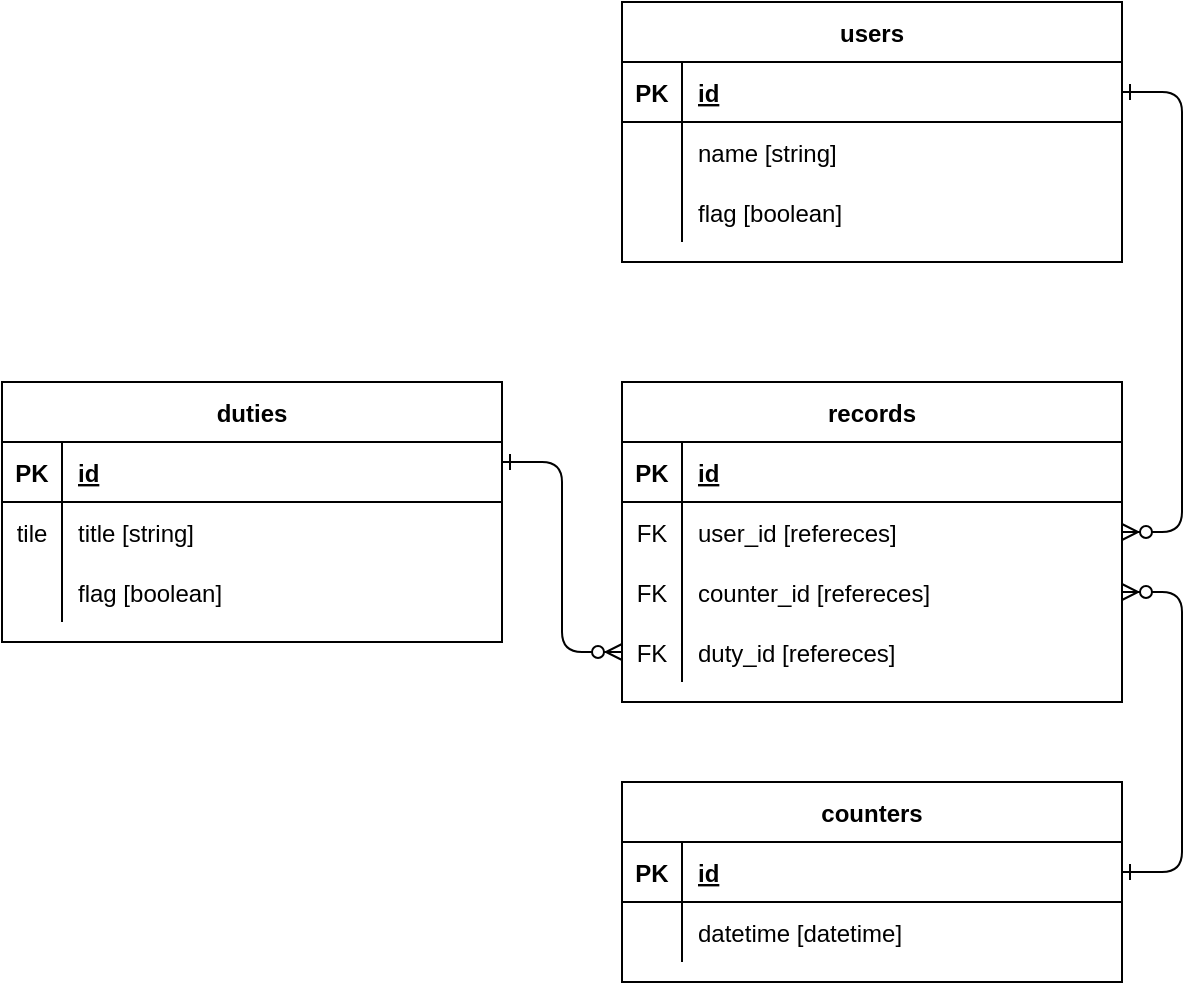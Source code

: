<mxfile version="13.1.3">
    <diagram id="R2lEEEUBdFMjLlhIrx00" name="Page-1">
        <mxGraphModel dx="688" dy="654" grid="1" gridSize="10" guides="1" tooltips="1" connect="1" arrows="1" fold="1" page="1" pageScale="1" pageWidth="850" pageHeight="1100" math="0" shadow="0" extFonts="Permanent Marker^https://fonts.googleapis.com/css?family=Permanent+Marker">
            <root>
                <mxCell id="0"/>
                <mxCell id="1" parent="0"/>
                <mxCell id="C-vyLk0tnHw3VtMMgP7b-1" value="" style="edgeStyle=entityRelationEdgeStyle;endArrow=ERzeroToMany;startArrow=ERone;endFill=1;startFill=0;" parent="1" source="C-vyLk0tnHw3VtMMgP7b-24" target="rLE9OivE_w1YcVTI66aP-15" edge="1">
                    <mxGeometry width="100" height="100" relative="1" as="geometry">
                        <mxPoint x="340" y="720" as="sourcePoint"/>
                        <mxPoint x="440" y="620" as="targetPoint"/>
                    </mxGeometry>
                </mxCell>
                <mxCell id="C-vyLk0tnHw3VtMMgP7b-12" value="" style="edgeStyle=entityRelationEdgeStyle;endArrow=ERzeroToMany;startArrow=ERone;endFill=1;startFill=0;" parent="1" source="C-vyLk0tnHw3VtMMgP7b-3" target="C-vyLk0tnHw3VtMMgP7b-17" edge="1">
                    <mxGeometry width="100" height="100" relative="1" as="geometry">
                        <mxPoint x="400" y="180" as="sourcePoint"/>
                        <mxPoint x="460" y="205" as="targetPoint"/>
                    </mxGeometry>
                </mxCell>
                <mxCell id="rLE9OivE_w1YcVTI66aP-11" style="edgeStyle=orthogonalEdgeStyle;rounded=0;orthogonalLoop=1;jettySize=auto;html=1;exitX=0.75;exitY=0;exitDx=0;exitDy=0;entryX=0.752;entryY=0.077;entryDx=0;entryDy=0;entryPerimeter=0;" parent="1" source="C-vyLk0tnHw3VtMMgP7b-13" target="C-vyLk0tnHw3VtMMgP7b-13" edge="1">
                    <mxGeometry relative="1" as="geometry"/>
                </mxCell>
                <mxCell id="C-vyLk0tnHw3VtMMgP7b-13" value="records" style="shape=table;startSize=30;container=1;collapsible=1;childLayout=tableLayout;fixedRows=1;rowLines=0;fontStyle=1;align=center;resizeLast=1;" parent="1" vertex="1">
                    <mxGeometry x="470" y="310" width="250" height="160" as="geometry"/>
                </mxCell>
                <mxCell id="C-vyLk0tnHw3VtMMgP7b-14" value="" style="shape=partialRectangle;collapsible=0;dropTarget=0;pointerEvents=0;fillColor=none;points=[[0,0.5],[1,0.5]];portConstraint=eastwest;top=0;left=0;right=0;bottom=1;" parent="C-vyLk0tnHw3VtMMgP7b-13" vertex="1">
                    <mxGeometry y="30" width="250" height="30" as="geometry"/>
                </mxCell>
                <mxCell id="C-vyLk0tnHw3VtMMgP7b-15" value="PK" style="shape=partialRectangle;overflow=hidden;connectable=0;fillColor=none;top=0;left=0;bottom=0;right=0;fontStyle=1;" parent="C-vyLk0tnHw3VtMMgP7b-14" vertex="1">
                    <mxGeometry width="30" height="30" as="geometry"/>
                </mxCell>
                <mxCell id="C-vyLk0tnHw3VtMMgP7b-16" value="id" style="shape=partialRectangle;overflow=hidden;connectable=0;fillColor=none;top=0;left=0;bottom=0;right=0;align=left;spacingLeft=6;fontStyle=5;" parent="C-vyLk0tnHw3VtMMgP7b-14" vertex="1">
                    <mxGeometry x="30" width="220" height="30" as="geometry"/>
                </mxCell>
                <mxCell id="C-vyLk0tnHw3VtMMgP7b-17" value="" style="shape=partialRectangle;collapsible=0;dropTarget=0;pointerEvents=0;fillColor=none;points=[[0,0.5],[1,0.5]];portConstraint=eastwest;top=0;left=0;right=0;bottom=0;" parent="C-vyLk0tnHw3VtMMgP7b-13" vertex="1">
                    <mxGeometry y="60" width="250" height="30" as="geometry"/>
                </mxCell>
                <mxCell id="C-vyLk0tnHw3VtMMgP7b-18" value="FK" style="shape=partialRectangle;overflow=hidden;connectable=0;fillColor=none;top=0;left=0;bottom=0;right=0;" parent="C-vyLk0tnHw3VtMMgP7b-17" vertex="1">
                    <mxGeometry width="30" height="30" as="geometry"/>
                </mxCell>
                <mxCell id="C-vyLk0tnHw3VtMMgP7b-19" value="user_id [refereces]" style="shape=partialRectangle;overflow=hidden;connectable=0;fillColor=none;top=0;left=0;bottom=0;right=0;align=left;spacingLeft=6;" parent="C-vyLk0tnHw3VtMMgP7b-17" vertex="1">
                    <mxGeometry x="30" width="220" height="30" as="geometry"/>
                </mxCell>
                <mxCell id="rLE9OivE_w1YcVTI66aP-15" value="" style="shape=partialRectangle;collapsible=0;dropTarget=0;pointerEvents=0;fillColor=none;points=[[0,0.5],[1,0.5]];portConstraint=eastwest;top=0;left=0;right=0;bottom=0;" parent="C-vyLk0tnHw3VtMMgP7b-13" vertex="1">
                    <mxGeometry y="90" width="250" height="30" as="geometry"/>
                </mxCell>
                <mxCell id="rLE9OivE_w1YcVTI66aP-16" value="FK" style="shape=partialRectangle;overflow=hidden;connectable=0;fillColor=none;top=0;left=0;bottom=0;right=0;" parent="rLE9OivE_w1YcVTI66aP-15" vertex="1">
                    <mxGeometry width="30" height="30" as="geometry"/>
                </mxCell>
                <mxCell id="rLE9OivE_w1YcVTI66aP-17" value="counter_id [refereces]" style="shape=partialRectangle;overflow=hidden;connectable=0;fillColor=none;top=0;left=0;bottom=0;right=0;align=left;spacingLeft=6;" parent="rLE9OivE_w1YcVTI66aP-15" vertex="1">
                    <mxGeometry x="30" width="220" height="30" as="geometry"/>
                </mxCell>
                <mxCell id="C-vyLk0tnHw3VtMMgP7b-20" value="" style="shape=partialRectangle;collapsible=0;dropTarget=0;pointerEvents=0;fillColor=none;points=[[0,0.5],[1,0.5]];portConstraint=eastwest;top=0;left=0;right=0;bottom=0;" parent="C-vyLk0tnHw3VtMMgP7b-13" vertex="1">
                    <mxGeometry y="120" width="250" height="30" as="geometry"/>
                </mxCell>
                <mxCell id="C-vyLk0tnHw3VtMMgP7b-21" value="FK" style="shape=partialRectangle;overflow=hidden;connectable=0;fillColor=none;top=0;left=0;bottom=0;right=0;" parent="C-vyLk0tnHw3VtMMgP7b-20" vertex="1">
                    <mxGeometry width="30" height="30" as="geometry"/>
                </mxCell>
                <mxCell id="C-vyLk0tnHw3VtMMgP7b-22" value="duty_id [refereces]" style="shape=partialRectangle;overflow=hidden;connectable=0;fillColor=none;top=0;left=0;bottom=0;right=0;align=left;spacingLeft=6;" parent="C-vyLk0tnHw3VtMMgP7b-20" vertex="1">
                    <mxGeometry x="30" width="220" height="30" as="geometry"/>
                </mxCell>
                <mxCell id="C-vyLk0tnHw3VtMMgP7b-23" value="counters" style="shape=table;startSize=30;container=1;collapsible=1;childLayout=tableLayout;fixedRows=1;rowLines=0;fontStyle=1;align=center;resizeLast=1;" parent="1" vertex="1">
                    <mxGeometry x="470" y="510" width="250" height="100" as="geometry"/>
                </mxCell>
                <mxCell id="C-vyLk0tnHw3VtMMgP7b-24" value="" style="shape=partialRectangle;collapsible=0;dropTarget=0;pointerEvents=0;fillColor=none;points=[[0,0.5],[1,0.5]];portConstraint=eastwest;top=0;left=0;right=0;bottom=1;" parent="C-vyLk0tnHw3VtMMgP7b-23" vertex="1">
                    <mxGeometry y="30" width="250" height="30" as="geometry"/>
                </mxCell>
                <mxCell id="C-vyLk0tnHw3VtMMgP7b-25" value="PK" style="shape=partialRectangle;overflow=hidden;connectable=0;fillColor=none;top=0;left=0;bottom=0;right=0;fontStyle=1;" parent="C-vyLk0tnHw3VtMMgP7b-24" vertex="1">
                    <mxGeometry width="30" height="30" as="geometry"/>
                </mxCell>
                <mxCell id="C-vyLk0tnHw3VtMMgP7b-26" value="id" style="shape=partialRectangle;overflow=hidden;connectable=0;fillColor=none;top=0;left=0;bottom=0;right=0;align=left;spacingLeft=6;fontStyle=5;" parent="C-vyLk0tnHw3VtMMgP7b-24" vertex="1">
                    <mxGeometry x="30" width="220" height="30" as="geometry"/>
                </mxCell>
                <mxCell id="C-vyLk0tnHw3VtMMgP7b-27" value="" style="shape=partialRectangle;collapsible=0;dropTarget=0;pointerEvents=0;fillColor=none;points=[[0,0.5],[1,0.5]];portConstraint=eastwest;top=0;left=0;right=0;bottom=0;" parent="C-vyLk0tnHw3VtMMgP7b-23" vertex="1">
                    <mxGeometry y="60" width="250" height="30" as="geometry"/>
                </mxCell>
                <mxCell id="C-vyLk0tnHw3VtMMgP7b-28" value="" style="shape=partialRectangle;overflow=hidden;connectable=0;fillColor=none;top=0;left=0;bottom=0;right=0;" parent="C-vyLk0tnHw3VtMMgP7b-27" vertex="1">
                    <mxGeometry width="30" height="30" as="geometry"/>
                </mxCell>
                <mxCell id="C-vyLk0tnHw3VtMMgP7b-29" value="datetime [datetime]" style="shape=partialRectangle;overflow=hidden;connectable=0;fillColor=none;top=0;left=0;bottom=0;right=0;align=left;spacingLeft=6;" parent="C-vyLk0tnHw3VtMMgP7b-27" vertex="1">
                    <mxGeometry x="30" width="220" height="30" as="geometry"/>
                </mxCell>
                <mxCell id="C-vyLk0tnHw3VtMMgP7b-2" value="users" style="shape=table;startSize=30;container=1;collapsible=1;childLayout=tableLayout;fixedRows=1;rowLines=0;fontStyle=1;align=center;resizeLast=1;" parent="1" vertex="1">
                    <mxGeometry x="470" y="120" width="250" height="130" as="geometry"/>
                </mxCell>
                <mxCell id="C-vyLk0tnHw3VtMMgP7b-3" value="" style="shape=partialRectangle;collapsible=0;dropTarget=0;pointerEvents=0;fillColor=none;points=[[0,0.5],[1,0.5]];portConstraint=eastwest;top=0;left=0;right=0;bottom=1;" parent="C-vyLk0tnHw3VtMMgP7b-2" vertex="1">
                    <mxGeometry y="30" width="250" height="30" as="geometry"/>
                </mxCell>
                <mxCell id="C-vyLk0tnHw3VtMMgP7b-4" value="PK" style="shape=partialRectangle;overflow=hidden;connectable=0;fillColor=none;top=0;left=0;bottom=0;right=0;fontStyle=1;" parent="C-vyLk0tnHw3VtMMgP7b-3" vertex="1">
                    <mxGeometry width="30" height="30" as="geometry"/>
                </mxCell>
                <mxCell id="C-vyLk0tnHw3VtMMgP7b-5" value="id" style="shape=partialRectangle;overflow=hidden;connectable=0;fillColor=none;top=0;left=0;bottom=0;right=0;align=left;spacingLeft=6;fontStyle=5;" parent="C-vyLk0tnHw3VtMMgP7b-3" vertex="1">
                    <mxGeometry x="30" width="220" height="30" as="geometry"/>
                </mxCell>
                <mxCell id="C-vyLk0tnHw3VtMMgP7b-6" value="" style="shape=partialRectangle;collapsible=0;dropTarget=0;pointerEvents=0;fillColor=none;points=[[0,0.5],[1,0.5]];portConstraint=eastwest;top=0;left=0;right=0;bottom=0;" parent="C-vyLk0tnHw3VtMMgP7b-2" vertex="1">
                    <mxGeometry y="60" width="250" height="30" as="geometry"/>
                </mxCell>
                <mxCell id="C-vyLk0tnHw3VtMMgP7b-7" value="" style="shape=partialRectangle;overflow=hidden;connectable=0;fillColor=none;top=0;left=0;bottom=0;right=0;" parent="C-vyLk0tnHw3VtMMgP7b-6" vertex="1">
                    <mxGeometry width="30" height="30" as="geometry"/>
                </mxCell>
                <mxCell id="C-vyLk0tnHw3VtMMgP7b-8" value="name [string]" style="shape=partialRectangle;overflow=hidden;connectable=0;fillColor=none;top=0;left=0;bottom=0;right=0;align=left;spacingLeft=6;" parent="C-vyLk0tnHw3VtMMgP7b-6" vertex="1">
                    <mxGeometry x="30" width="220" height="30" as="geometry"/>
                </mxCell>
                <mxCell id="C-vyLk0tnHw3VtMMgP7b-9" value="" style="shape=partialRectangle;collapsible=0;dropTarget=0;pointerEvents=0;fillColor=none;points=[[0,0.5],[1,0.5]];portConstraint=eastwest;top=0;left=0;right=0;bottom=0;" parent="C-vyLk0tnHw3VtMMgP7b-2" vertex="1">
                    <mxGeometry y="90" width="250" height="30" as="geometry"/>
                </mxCell>
                <mxCell id="C-vyLk0tnHw3VtMMgP7b-10" value="" style="shape=partialRectangle;overflow=hidden;connectable=0;fillColor=none;top=0;left=0;bottom=0;right=0;" parent="C-vyLk0tnHw3VtMMgP7b-9" vertex="1">
                    <mxGeometry width="30" height="30" as="geometry"/>
                </mxCell>
                <mxCell id="C-vyLk0tnHw3VtMMgP7b-11" value="flag [boolean]" style="shape=partialRectangle;overflow=hidden;connectable=0;fillColor=none;top=0;left=0;bottom=0;right=0;align=left;spacingLeft=6;" parent="C-vyLk0tnHw3VtMMgP7b-9" vertex="1">
                    <mxGeometry x="30" width="220" height="30" as="geometry"/>
                </mxCell>
                <mxCell id="rLE9OivE_w1YcVTI66aP-1" value="duties" style="shape=table;startSize=30;container=1;collapsible=1;childLayout=tableLayout;fixedRows=1;rowLines=0;fontStyle=1;align=center;resizeLast=1;" parent="1" vertex="1">
                    <mxGeometry x="160" y="310" width="250" height="130" as="geometry"/>
                </mxCell>
                <mxCell id="rLE9OivE_w1YcVTI66aP-2" value="" style="shape=partialRectangle;collapsible=0;dropTarget=0;pointerEvents=0;fillColor=none;points=[[0,0.5],[1,0.5]];portConstraint=eastwest;top=0;left=0;right=0;bottom=1;" parent="rLE9OivE_w1YcVTI66aP-1" vertex="1">
                    <mxGeometry y="30" width="250" height="30" as="geometry"/>
                </mxCell>
                <mxCell id="rLE9OivE_w1YcVTI66aP-3" value="PK" style="shape=partialRectangle;overflow=hidden;connectable=0;fillColor=none;top=0;left=0;bottom=0;right=0;fontStyle=1;" parent="rLE9OivE_w1YcVTI66aP-2" vertex="1">
                    <mxGeometry width="30" height="30" as="geometry"/>
                </mxCell>
                <mxCell id="rLE9OivE_w1YcVTI66aP-4" value="id" style="shape=partialRectangle;overflow=hidden;connectable=0;fillColor=none;top=0;left=0;bottom=0;right=0;align=left;spacingLeft=6;fontStyle=5;" parent="rLE9OivE_w1YcVTI66aP-2" vertex="1">
                    <mxGeometry x="30" width="220" height="30" as="geometry"/>
                </mxCell>
                <mxCell id="rLE9OivE_w1YcVTI66aP-5" value="" style="shape=partialRectangle;collapsible=0;dropTarget=0;pointerEvents=0;fillColor=none;points=[[0,0.5],[1,0.5]];portConstraint=eastwest;top=0;left=0;right=0;bottom=0;" parent="rLE9OivE_w1YcVTI66aP-1" vertex="1">
                    <mxGeometry y="60" width="250" height="30" as="geometry"/>
                </mxCell>
                <mxCell id="rLE9OivE_w1YcVTI66aP-6" value="tile" style="shape=partialRectangle;overflow=hidden;connectable=0;fillColor=none;top=0;left=0;bottom=0;right=0;" parent="rLE9OivE_w1YcVTI66aP-5" vertex="1">
                    <mxGeometry width="30" height="30" as="geometry"/>
                </mxCell>
                <mxCell id="rLE9OivE_w1YcVTI66aP-7" value="title [string]" style="shape=partialRectangle;overflow=hidden;connectable=0;fillColor=none;top=0;left=0;bottom=0;right=0;align=left;spacingLeft=6;" parent="rLE9OivE_w1YcVTI66aP-5" vertex="1">
                    <mxGeometry x="30" width="220" height="30" as="geometry"/>
                </mxCell>
                <mxCell id="rLE9OivE_w1YcVTI66aP-8" value="" style="shape=partialRectangle;collapsible=0;dropTarget=0;pointerEvents=0;fillColor=none;points=[[0,0.5],[1,0.5]];portConstraint=eastwest;top=0;left=0;right=0;bottom=0;" parent="rLE9OivE_w1YcVTI66aP-1" vertex="1">
                    <mxGeometry y="90" width="250" height="30" as="geometry"/>
                </mxCell>
                <mxCell id="rLE9OivE_w1YcVTI66aP-9" value="" style="shape=partialRectangle;overflow=hidden;connectable=0;fillColor=none;top=0;left=0;bottom=0;right=0;" parent="rLE9OivE_w1YcVTI66aP-8" vertex="1">
                    <mxGeometry width="30" height="30" as="geometry"/>
                </mxCell>
                <mxCell id="rLE9OivE_w1YcVTI66aP-10" value="flag [boolean]" style="shape=partialRectangle;overflow=hidden;connectable=0;fillColor=none;top=0;left=0;bottom=0;right=0;align=left;spacingLeft=6;" parent="rLE9OivE_w1YcVTI66aP-8" vertex="1">
                    <mxGeometry x="30" width="220" height="30" as="geometry"/>
                </mxCell>
                <mxCell id="rLE9OivE_w1YcVTI66aP-18" value="" style="edgeStyle=entityRelationEdgeStyle;endArrow=ERzeroToMany;startArrow=ERone;endFill=1;startFill=0;entryX=0;entryY=0.5;entryDx=0;entryDy=0;" parent="1" target="C-vyLk0tnHw3VtMMgP7b-20" edge="1">
                    <mxGeometry width="100" height="100" relative="1" as="geometry">
                        <mxPoint x="410" y="350" as="sourcePoint"/>
                        <mxPoint x="410" y="570" as="targetPoint"/>
                    </mxGeometry>
                </mxCell>
            </root>
        </mxGraphModel>
    </diagram>
</mxfile>